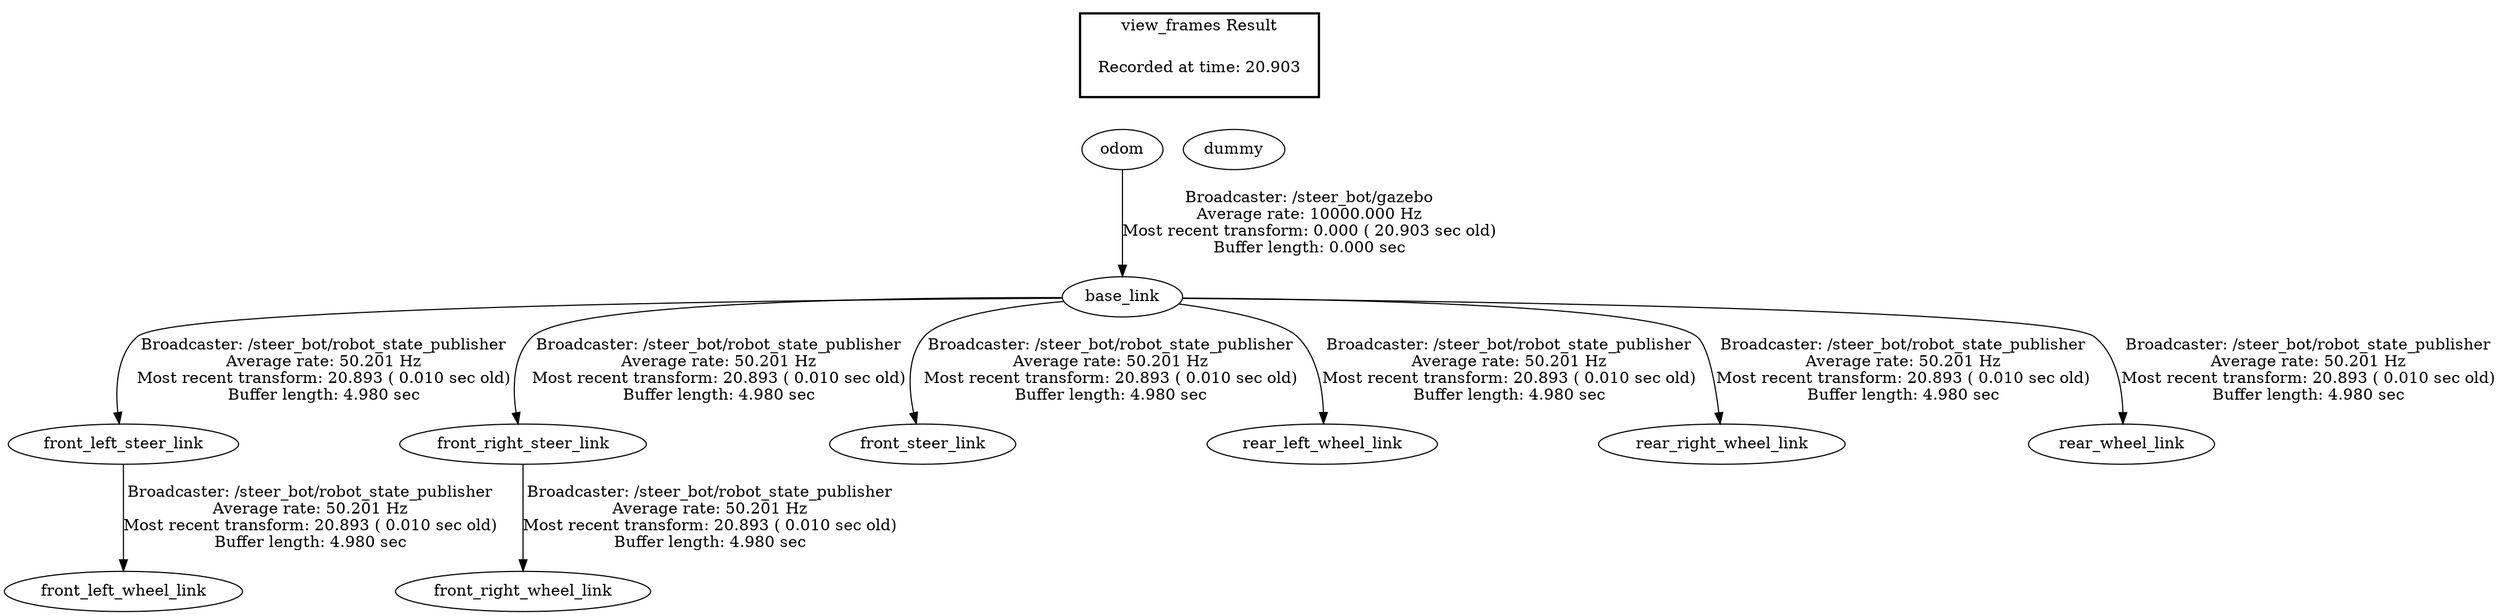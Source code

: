 digraph G {
"odom" -> "base_link"[label="Broadcaster: /steer_bot/gazebo\nAverage rate: 10000.000 Hz\nMost recent transform: 0.000 ( 20.903 sec old)\nBuffer length: 0.000 sec\n"];
"base_link" -> "front_left_steer_link"[label="Broadcaster: /steer_bot/robot_state_publisher\nAverage rate: 50.201 Hz\nMost recent transform: 20.893 ( 0.010 sec old)\nBuffer length: 4.980 sec\n"];
"front_left_steer_link" -> "front_left_wheel_link"[label="Broadcaster: /steer_bot/robot_state_publisher\nAverage rate: 50.201 Hz\nMost recent transform: 20.893 ( 0.010 sec old)\nBuffer length: 4.980 sec\n"];
"base_link" -> "front_right_steer_link"[label="Broadcaster: /steer_bot/robot_state_publisher\nAverage rate: 50.201 Hz\nMost recent transform: 20.893 ( 0.010 sec old)\nBuffer length: 4.980 sec\n"];
"front_right_steer_link" -> "front_right_wheel_link"[label="Broadcaster: /steer_bot/robot_state_publisher\nAverage rate: 50.201 Hz\nMost recent transform: 20.893 ( 0.010 sec old)\nBuffer length: 4.980 sec\n"];
"base_link" -> "front_steer_link"[label="Broadcaster: /steer_bot/robot_state_publisher\nAverage rate: 50.201 Hz\nMost recent transform: 20.893 ( 0.010 sec old)\nBuffer length: 4.980 sec\n"];
"base_link" -> "rear_left_wheel_link"[label="Broadcaster: /steer_bot/robot_state_publisher\nAverage rate: 50.201 Hz\nMost recent transform: 20.893 ( 0.010 sec old)\nBuffer length: 4.980 sec\n"];
"base_link" -> "rear_right_wheel_link"[label="Broadcaster: /steer_bot/robot_state_publisher\nAverage rate: 50.201 Hz\nMost recent transform: 20.893 ( 0.010 sec old)\nBuffer length: 4.980 sec\n"];
"base_link" -> "rear_wheel_link"[label="Broadcaster: /steer_bot/robot_state_publisher\nAverage rate: 50.201 Hz\nMost recent transform: 20.893 ( 0.010 sec old)\nBuffer length: 4.980 sec\n"];
edge [style=invis];
 subgraph cluster_legend { style=bold; color=black; label ="view_frames Result";
"Recorded at time: 20.903"[ shape=plaintext ] ;
 }->"dummy";
edge [style=invis];
 subgraph cluster_legend { style=bold; color=black; label ="view_frames Result";
"Recorded at time: 20.903"[ shape=plaintext ] ;
 }->"odom";
}